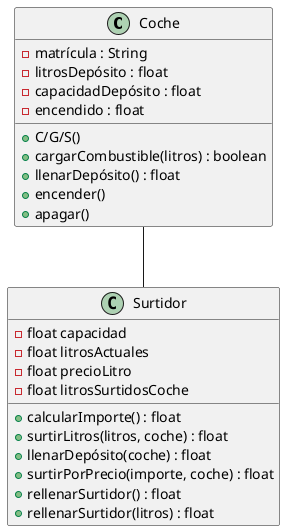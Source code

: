@startuml
class Coche {
    - matrícula : String
    - litrosDepósito : float
    - capacidadDepósito : float
    - encendido : float

    + C/G/S()
    + cargarCombustible(litros) : boolean
    + llenarDepósito() : float
    + encender()
    + apagar()
}

class Surtidor {
    - float capacidad
    - float litrosActuales
    - float precioLitro
    - float litrosSurtidosCoche

    + calcularImporte() : float
    + surtirLitros(litros, coche) : float
    + llenarDepósito(coche) : float
    + surtirPorPrecio(importe, coche) : float
    + rellenarSurtidor() : float
    + rellenarSurtidor(litros) : float
}
Surtidor -u- Coche

@enduml